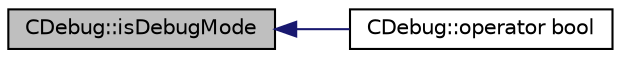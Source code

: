 digraph "CDebug::isDebugMode"
{
  edge [fontname="Helvetica",fontsize="10",labelfontname="Helvetica",labelfontsize="10"];
  node [fontname="Helvetica",fontsize="10",shape=record];
  rankdir="LR";
  Node1 [label="CDebug::isDebugMode",height=0.2,width=0.4,color="black", fillcolor="grey75", style="filled" fontcolor="black"];
  Node1 -> Node2 [dir="back",color="midnightblue",fontsize="10",style="solid",fontname="Helvetica"];
  Node2 [label="CDebug::operator bool",height=0.2,width=0.4,color="black", fillcolor="white", style="filled",URL="$d4/d37/class_c_debug.html#a5a1359725fca8337c5967a3c1811c460"];
}
